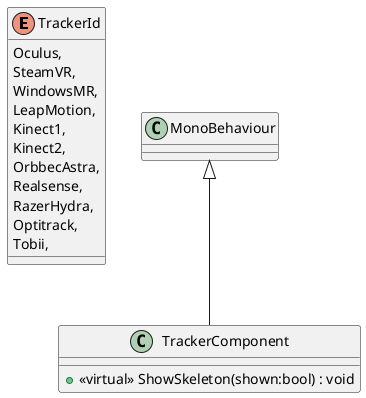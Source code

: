 @startuml
enum TrackerId {
    Oculus,
    SteamVR,
    WindowsMR,
    LeapMotion,
    Kinect1,
    Kinect2,
    OrbbecAstra,
    Realsense,
    RazerHydra,
    Optitrack,
    Tobii,
}
class TrackerComponent {
    + <<virtual>> ShowSkeleton(shown:bool) : void
}
MonoBehaviour <|-- TrackerComponent
@enduml
